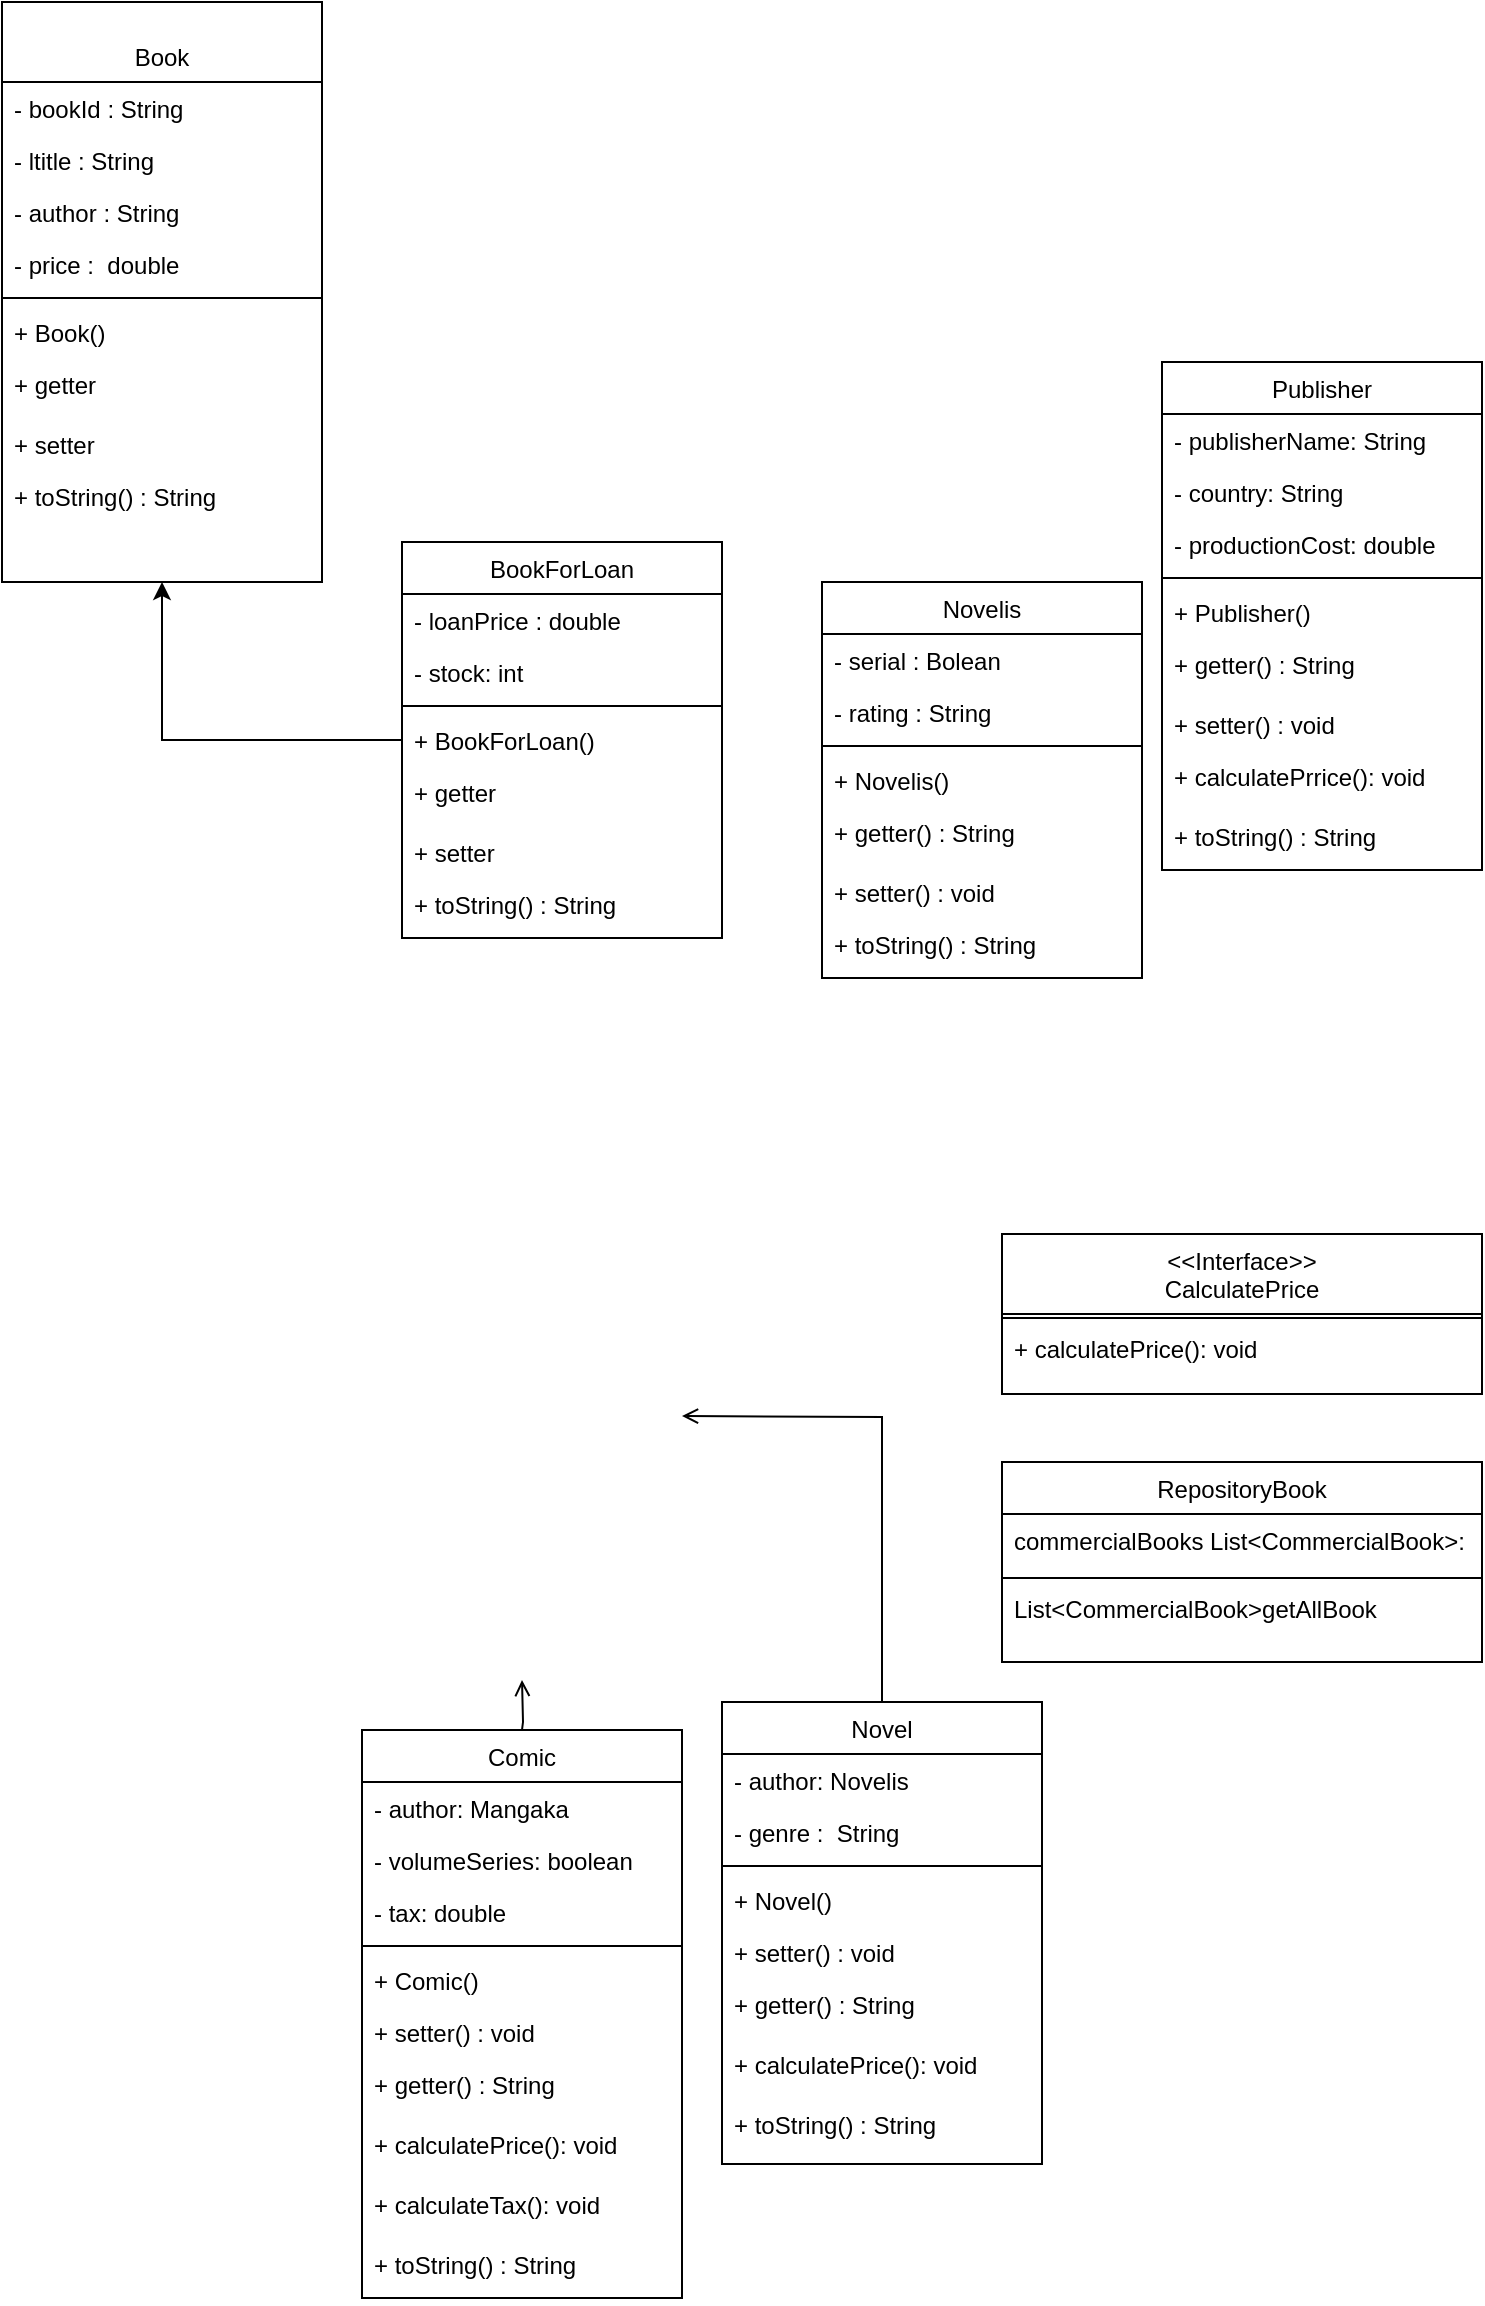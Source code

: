 <mxfile version="13.9.9" type="device"><diagram id="C5RBs43oDa-KdzZeNtuy" name="Page-1"><mxGraphModel dx="588" dy="341" grid="1" gridSize="10" guides="1" tooltips="1" connect="1" arrows="1" fold="1" page="1" pageScale="1" pageWidth="827" pageHeight="1169" math="0" shadow="0"><root><mxCell id="WIyWlLk6GJQsqaUBKTNV-0"/><mxCell id="WIyWlLk6GJQsqaUBKTNV-1" parent="WIyWlLk6GJQsqaUBKTNV-0"/><mxCell id="zkfFHV4jXpPFQw0GAbJ--0" value="&#10;Book&#10;" style="swimlane;fontStyle=0;align=center;verticalAlign=top;childLayout=stackLayout;horizontal=1;startSize=40;horizontalStack=0;resizeParent=1;resizeLast=0;collapsible=1;marginBottom=0;rounded=0;shadow=0;strokeWidth=1;" parent="WIyWlLk6GJQsqaUBKTNV-1" vertex="1"><mxGeometry x="60" y="10" width="160" height="290" as="geometry"><mxRectangle x="230" y="140" width="160" height="26" as="alternateBounds"/></mxGeometry></mxCell><mxCell id="zkfFHV4jXpPFQw0GAbJ--1" value="- bookId : String" style="text;align=left;verticalAlign=top;spacingLeft=4;spacingRight=4;overflow=hidden;rotatable=0;points=[[0,0.5],[1,0.5]];portConstraint=eastwest;" parent="zkfFHV4jXpPFQw0GAbJ--0" vertex="1"><mxGeometry y="40" width="160" height="26" as="geometry"/></mxCell><mxCell id="zkfFHV4jXpPFQw0GAbJ--2" value="- ltitle : String" style="text;align=left;verticalAlign=top;spacingLeft=4;spacingRight=4;overflow=hidden;rotatable=0;points=[[0,0.5],[1,0.5]];portConstraint=eastwest;rounded=0;shadow=0;html=0;" parent="zkfFHV4jXpPFQw0GAbJ--0" vertex="1"><mxGeometry y="66" width="160" height="26" as="geometry"/></mxCell><mxCell id="zkfFHV4jXpPFQw0GAbJ--3" value="- author : String" style="text;align=left;verticalAlign=top;spacingLeft=4;spacingRight=4;overflow=hidden;rotatable=0;points=[[0,0.5],[1,0.5]];portConstraint=eastwest;rounded=0;shadow=0;html=0;" parent="zkfFHV4jXpPFQw0GAbJ--0" vertex="1"><mxGeometry y="92" width="160" height="26" as="geometry"/></mxCell><mxCell id="FQg5Q1cOkuZpACxGV6JW-0" value="- price :  double" style="text;align=left;verticalAlign=top;spacingLeft=4;spacingRight=4;overflow=hidden;rotatable=0;points=[[0,0.5],[1,0.5]];portConstraint=eastwest;rounded=0;shadow=0;html=0;" parent="zkfFHV4jXpPFQw0GAbJ--0" vertex="1"><mxGeometry y="118" width="160" height="26" as="geometry"/></mxCell><mxCell id="zkfFHV4jXpPFQw0GAbJ--4" value="" style="line;html=1;strokeWidth=1;align=left;verticalAlign=middle;spacingTop=-1;spacingLeft=3;spacingRight=3;rotatable=0;labelPosition=right;points=[];portConstraint=eastwest;" parent="zkfFHV4jXpPFQw0GAbJ--0" vertex="1"><mxGeometry y="144" width="160" height="8" as="geometry"/></mxCell><mxCell id="zkfFHV4jXpPFQw0GAbJ--5" value="+ Book()" style="text;align=left;verticalAlign=top;spacingLeft=4;spacingRight=4;overflow=hidden;rotatable=0;points=[[0,0.5],[1,0.5]];portConstraint=eastwest;" parent="zkfFHV4jXpPFQw0GAbJ--0" vertex="1"><mxGeometry y="152" width="160" height="26" as="geometry"/></mxCell><mxCell id="FQg5Q1cOkuZpACxGV6JW-2" value="+ getter" style="text;align=left;verticalAlign=top;spacingLeft=4;spacingRight=4;overflow=hidden;rotatable=0;points=[[0,0.5],[1,0.5]];portConstraint=eastwest;" parent="zkfFHV4jXpPFQw0GAbJ--0" vertex="1"><mxGeometry y="178" width="160" height="30" as="geometry"/></mxCell><mxCell id="FQg5Q1cOkuZpACxGV6JW-1" value="+ setter" style="text;align=left;verticalAlign=top;spacingLeft=4;spacingRight=4;overflow=hidden;rotatable=0;points=[[0,0.5],[1,0.5]];portConstraint=eastwest;" parent="zkfFHV4jXpPFQw0GAbJ--0" vertex="1"><mxGeometry y="208" width="160" height="26" as="geometry"/></mxCell><mxCell id="FQg5Q1cOkuZpACxGV6JW-3" value="+ toString() : String" style="text;align=left;verticalAlign=top;spacingLeft=4;spacingRight=4;overflow=hidden;rotatable=0;points=[[0,0.5],[1,0.5]];portConstraint=eastwest;" parent="zkfFHV4jXpPFQw0GAbJ--0" vertex="1"><mxGeometry y="234" width="160" height="30" as="geometry"/></mxCell><mxCell id="H35EbnX_3jbPwQ7uLqeX-24" style="edgeStyle=orthogonalEdgeStyle;rounded=0;orthogonalLoop=1;jettySize=auto;html=1;entryX=0.5;entryY=1;entryDx=0;entryDy=0;" edge="1" parent="WIyWlLk6GJQsqaUBKTNV-1" source="FQg5Q1cOkuZpACxGV6JW-4" target="zkfFHV4jXpPFQw0GAbJ--0"><mxGeometry relative="1" as="geometry"><mxPoint x="223.04" y="246.002" as="targetPoint"/></mxGeometry></mxCell><mxCell id="FQg5Q1cOkuZpACxGV6JW-4" value="BookForLoan" style="swimlane;fontStyle=0;align=center;verticalAlign=top;childLayout=stackLayout;horizontal=1;startSize=26;horizontalStack=0;resizeParent=1;resizeLast=0;collapsible=1;marginBottom=0;rounded=0;shadow=0;strokeWidth=1;" parent="WIyWlLk6GJQsqaUBKTNV-1" vertex="1"><mxGeometry x="260" y="280" width="160" height="198" as="geometry"><mxRectangle x="230" y="140" width="160" height="26" as="alternateBounds"/></mxGeometry></mxCell><mxCell id="H35EbnX_3jbPwQ7uLqeX-40" value="- loanPrice : double" style="text;align=left;verticalAlign=top;spacingLeft=4;spacingRight=4;overflow=hidden;rotatable=0;points=[[0,0.5],[1,0.5]];portConstraint=eastwest;" vertex="1" parent="FQg5Q1cOkuZpACxGV6JW-4"><mxGeometry y="26" width="160" height="26" as="geometry"/></mxCell><mxCell id="H35EbnX_3jbPwQ7uLqeX-41" value="- stock: int" style="text;align=left;verticalAlign=top;spacingLeft=4;spacingRight=4;overflow=hidden;rotatable=0;points=[[0,0.5],[1,0.5]];portConstraint=eastwest;" vertex="1" parent="FQg5Q1cOkuZpACxGV6JW-4"><mxGeometry y="52" width="160" height="26" as="geometry"/></mxCell><mxCell id="FQg5Q1cOkuZpACxGV6JW-9" value="" style="line;html=1;strokeWidth=1;align=left;verticalAlign=middle;spacingTop=-1;spacingLeft=3;spacingRight=3;rotatable=0;labelPosition=right;points=[];portConstraint=eastwest;" parent="FQg5Q1cOkuZpACxGV6JW-4" vertex="1"><mxGeometry y="78" width="160" height="8" as="geometry"/></mxCell><mxCell id="FQg5Q1cOkuZpACxGV6JW-10" value="+ BookForLoan()" style="text;align=left;verticalAlign=top;spacingLeft=4;spacingRight=4;overflow=hidden;rotatable=0;points=[[0,0.5],[1,0.5]];portConstraint=eastwest;" parent="FQg5Q1cOkuZpACxGV6JW-4" vertex="1"><mxGeometry y="86" width="160" height="26" as="geometry"/></mxCell><mxCell id="H35EbnX_3jbPwQ7uLqeX-21" value="+ getter" style="text;align=left;verticalAlign=top;spacingLeft=4;spacingRight=4;overflow=hidden;rotatable=0;points=[[0,0.5],[1,0.5]];portConstraint=eastwest;" vertex="1" parent="FQg5Q1cOkuZpACxGV6JW-4"><mxGeometry y="112" width="160" height="30" as="geometry"/></mxCell><mxCell id="H35EbnX_3jbPwQ7uLqeX-22" value="+ setter" style="text;align=left;verticalAlign=top;spacingLeft=4;spacingRight=4;overflow=hidden;rotatable=0;points=[[0,0.5],[1,0.5]];portConstraint=eastwest;" vertex="1" parent="FQg5Q1cOkuZpACxGV6JW-4"><mxGeometry y="142" width="160" height="26" as="geometry"/></mxCell><mxCell id="FQg5Q1cOkuZpACxGV6JW-13" value="+ toString() : String" style="text;align=left;verticalAlign=top;spacingLeft=4;spacingRight=4;overflow=hidden;rotatable=0;points=[[0,0.5],[1,0.5]];portConstraint=eastwest;" parent="FQg5Q1cOkuZpACxGV6JW-4" vertex="1"><mxGeometry y="168" width="160" height="30" as="geometry"/></mxCell><mxCell id="FQg5Q1cOkuZpACxGV6JW-24" value="Novelis" style="swimlane;fontStyle=0;align=center;verticalAlign=top;childLayout=stackLayout;horizontal=1;startSize=26;horizontalStack=0;resizeParent=1;resizeLast=0;collapsible=1;marginBottom=0;rounded=0;shadow=0;strokeWidth=1;" parent="WIyWlLk6GJQsqaUBKTNV-1" vertex="1"><mxGeometry x="470" y="300" width="160" height="198" as="geometry"><mxRectangle x="230" y="140" width="160" height="26" as="alternateBounds"/></mxGeometry></mxCell><mxCell id="nAmpYLz-utX4xb49w0z8-2" value="- serial : Bolean" style="text;align=left;verticalAlign=top;spacingLeft=4;spacingRight=4;overflow=hidden;rotatable=0;points=[[0,0.5],[1,0.5]];portConstraint=eastwest;rounded=0;shadow=0;html=0;" parent="FQg5Q1cOkuZpACxGV6JW-24" vertex="1"><mxGeometry y="26" width="160" height="26" as="geometry"/></mxCell><mxCell id="nAmpYLz-utX4xb49w0z8-3" value="- rating : String" style="text;align=left;verticalAlign=top;spacingLeft=4;spacingRight=4;overflow=hidden;rotatable=0;points=[[0,0.5],[1,0.5]];portConstraint=eastwest;rounded=0;shadow=0;html=0;" parent="FQg5Q1cOkuZpACxGV6JW-24" vertex="1"><mxGeometry y="52" width="160" height="26" as="geometry"/></mxCell><mxCell id="FQg5Q1cOkuZpACxGV6JW-29" value="" style="line;html=1;strokeWidth=1;align=left;verticalAlign=middle;spacingTop=-1;spacingLeft=3;spacingRight=3;rotatable=0;labelPosition=right;points=[];portConstraint=eastwest;" parent="FQg5Q1cOkuZpACxGV6JW-24" vertex="1"><mxGeometry y="78" width="160" height="8" as="geometry"/></mxCell><mxCell id="FQg5Q1cOkuZpACxGV6JW-30" value="+ Novelis()" style="text;align=left;verticalAlign=top;spacingLeft=4;spacingRight=4;overflow=hidden;rotatable=0;points=[[0,0.5],[1,0.5]];portConstraint=eastwest;" parent="FQg5Q1cOkuZpACxGV6JW-24" vertex="1"><mxGeometry y="86" width="160" height="26" as="geometry"/></mxCell><mxCell id="H35EbnX_3jbPwQ7uLqeX-25" value="+ getter() : String" style="text;align=left;verticalAlign=top;spacingLeft=4;spacingRight=4;overflow=hidden;rotatable=0;points=[[0,0.5],[1,0.5]];portConstraint=eastwest;" vertex="1" parent="FQg5Q1cOkuZpACxGV6JW-24"><mxGeometry y="112" width="160" height="30" as="geometry"/></mxCell><mxCell id="H35EbnX_3jbPwQ7uLqeX-26" value="+ setter() : void" style="text;align=left;verticalAlign=top;spacingLeft=4;spacingRight=4;overflow=hidden;rotatable=0;points=[[0,0.5],[1,0.5]];portConstraint=eastwest;" vertex="1" parent="FQg5Q1cOkuZpACxGV6JW-24"><mxGeometry y="142" width="160" height="26" as="geometry"/></mxCell><mxCell id="FQg5Q1cOkuZpACxGV6JW-33" value="+ toString() : String" style="text;align=left;verticalAlign=top;spacingLeft=4;spacingRight=4;overflow=hidden;rotatable=0;points=[[0,0.5],[1,0.5]];portConstraint=eastwest;" parent="FQg5Q1cOkuZpACxGV6JW-24" vertex="1"><mxGeometry y="168" width="160" height="30" as="geometry"/></mxCell><mxCell id="nAmpYLz-utX4xb49w0z8-66" style="edgeStyle=orthogonalEdgeStyle;rounded=0;orthogonalLoop=1;jettySize=auto;html=1;startArrow=open;startFill=0;endArrow=none;endFill=0;" parent="WIyWlLk6GJQsqaUBKTNV-1" target="nAmpYLz-utX4xb49w0z8-37" edge="1"><mxGeometry relative="1" as="geometry"><mxPoint x="320" y="849" as="sourcePoint"/></mxGeometry></mxCell><mxCell id="nAmpYLz-utX4xb49w0z8-69" style="edgeStyle=orthogonalEdgeStyle;rounded=0;orthogonalLoop=1;jettySize=auto;html=1;startArrow=open;startFill=0;endArrow=none;endFill=0;" parent="WIyWlLk6GJQsqaUBKTNV-1" target="nAmpYLz-utX4xb49w0z8-47" edge="1"><mxGeometry relative="1" as="geometry"><mxPoint x="400" y="717" as="sourcePoint"/></mxGeometry></mxCell><mxCell id="nAmpYLz-utX4xb49w0z8-37" value="Comic" style="swimlane;fontStyle=0;align=center;verticalAlign=top;childLayout=stackLayout;horizontal=1;startSize=26;horizontalStack=0;resizeParent=1;resizeLast=0;collapsible=1;marginBottom=0;rounded=0;shadow=0;strokeWidth=1;" parent="WIyWlLk6GJQsqaUBKTNV-1" vertex="1"><mxGeometry x="240" y="874" width="160" height="284" as="geometry"><mxRectangle x="230" y="140" width="160" height="26" as="alternateBounds"/></mxGeometry></mxCell><mxCell id="nAmpYLz-utX4xb49w0z8-59" value="- author: Mangaka" style="text;align=left;verticalAlign=top;spacingLeft=4;spacingRight=4;overflow=hidden;rotatable=0;points=[[0,0.5],[1,0.5]];portConstraint=eastwest;rounded=0;shadow=0;html=0;" parent="nAmpYLz-utX4xb49w0z8-37" vertex="1"><mxGeometry y="26" width="160" height="26" as="geometry"/></mxCell><mxCell id="nAmpYLz-utX4xb49w0z8-61" value="- volumeSeries: boolean" style="text;align=left;verticalAlign=top;spacingLeft=4;spacingRight=4;overflow=hidden;rotatable=0;points=[[0,0.5],[1,0.5]];portConstraint=eastwest;rounded=0;shadow=0;html=0;" parent="nAmpYLz-utX4xb49w0z8-37" vertex="1"><mxGeometry y="52" width="160" height="26" as="geometry"/></mxCell><mxCell id="nAmpYLz-utX4xb49w0z8-62" value="- tax: double" style="text;align=left;verticalAlign=top;spacingLeft=4;spacingRight=4;overflow=hidden;rotatable=0;points=[[0,0.5],[1,0.5]];portConstraint=eastwest;rounded=0;shadow=0;html=0;" parent="nAmpYLz-utX4xb49w0z8-37" vertex="1"><mxGeometry y="78" width="160" height="26" as="geometry"/></mxCell><mxCell id="nAmpYLz-utX4xb49w0z8-42" value="" style="line;html=1;strokeWidth=1;align=left;verticalAlign=middle;spacingTop=-1;spacingLeft=3;spacingRight=3;rotatable=0;labelPosition=right;points=[];portConstraint=eastwest;" parent="nAmpYLz-utX4xb49w0z8-37" vertex="1"><mxGeometry y="104" width="160" height="8" as="geometry"/></mxCell><mxCell id="nAmpYLz-utX4xb49w0z8-43" value="+ Comic()" style="text;align=left;verticalAlign=top;spacingLeft=4;spacingRight=4;overflow=hidden;rotatable=0;points=[[0,0.5],[1,0.5]];portConstraint=eastwest;" parent="nAmpYLz-utX4xb49w0z8-37" vertex="1"><mxGeometry y="112" width="160" height="26" as="geometry"/></mxCell><mxCell id="H35EbnX_3jbPwQ7uLqeX-32" value="+ setter() : void" style="text;align=left;verticalAlign=top;spacingLeft=4;spacingRight=4;overflow=hidden;rotatable=0;points=[[0,0.5],[1,0.5]];portConstraint=eastwest;" vertex="1" parent="nAmpYLz-utX4xb49w0z8-37"><mxGeometry y="138" width="160" height="26" as="geometry"/></mxCell><mxCell id="H35EbnX_3jbPwQ7uLqeX-33" value="+ getter() : String" style="text;align=left;verticalAlign=top;spacingLeft=4;spacingRight=4;overflow=hidden;rotatable=0;points=[[0,0.5],[1,0.5]];portConstraint=eastwest;" vertex="1" parent="nAmpYLz-utX4xb49w0z8-37"><mxGeometry y="164" width="160" height="30" as="geometry"/></mxCell><mxCell id="H35EbnX_3jbPwQ7uLqeX-14" value="+ calculatePrice(): void" style="text;align=left;verticalAlign=top;spacingLeft=4;spacingRight=4;overflow=hidden;rotatable=0;points=[[0,0.5],[1,0.5]];portConstraint=eastwest;" vertex="1" parent="nAmpYLz-utX4xb49w0z8-37"><mxGeometry y="194" width="160" height="30" as="geometry"/></mxCell><mxCell id="H35EbnX_3jbPwQ7uLqeX-39" value="+ calculateTax(): void" style="text;align=left;verticalAlign=top;spacingLeft=4;spacingRight=4;overflow=hidden;rotatable=0;points=[[0,0.5],[1,0.5]];portConstraint=eastwest;" vertex="1" parent="nAmpYLz-utX4xb49w0z8-37"><mxGeometry y="224" width="160" height="30" as="geometry"/></mxCell><mxCell id="nAmpYLz-utX4xb49w0z8-46" value="+ toString() : String" style="text;align=left;verticalAlign=top;spacingLeft=4;spacingRight=4;overflow=hidden;rotatable=0;points=[[0,0.5],[1,0.5]];portConstraint=eastwest;" parent="nAmpYLz-utX4xb49w0z8-37" vertex="1"><mxGeometry y="254" width="160" height="30" as="geometry"/></mxCell><mxCell id="nAmpYLz-utX4xb49w0z8-47" value="Novel" style="swimlane;fontStyle=0;align=center;verticalAlign=top;childLayout=stackLayout;horizontal=1;startSize=26;horizontalStack=0;resizeParent=1;resizeLast=0;collapsible=1;marginBottom=0;rounded=0;shadow=0;strokeWidth=1;" parent="WIyWlLk6GJQsqaUBKTNV-1" vertex="1"><mxGeometry x="420" y="860" width="160" height="231" as="geometry"><mxRectangle x="230" y="140" width="160" height="26" as="alternateBounds"/></mxGeometry></mxCell><mxCell id="nAmpYLz-utX4xb49w0z8-60" value="- author: Novelis" style="text;align=left;verticalAlign=top;spacingLeft=4;spacingRight=4;overflow=hidden;rotatable=0;points=[[0,0.5],[1,0.5]];portConstraint=eastwest;rounded=0;shadow=0;html=0;" parent="nAmpYLz-utX4xb49w0z8-47" vertex="1"><mxGeometry y="26" width="160" height="26" as="geometry"/></mxCell><mxCell id="nAmpYLz-utX4xb49w0z8-63" value="- genre :  String" style="text;align=left;verticalAlign=top;spacingLeft=4;spacingRight=4;overflow=hidden;rotatable=0;points=[[0,0.5],[1,0.5]];portConstraint=eastwest;rounded=0;shadow=0;html=0;" parent="nAmpYLz-utX4xb49w0z8-47" vertex="1"><mxGeometry y="52" width="160" height="26" as="geometry"/></mxCell><mxCell id="nAmpYLz-utX4xb49w0z8-52" value="" style="line;html=1;strokeWidth=1;align=left;verticalAlign=middle;spacingTop=-1;spacingLeft=3;spacingRight=3;rotatable=0;labelPosition=right;points=[];portConstraint=eastwest;" parent="nAmpYLz-utX4xb49w0z8-47" vertex="1"><mxGeometry y="78" width="160" height="8" as="geometry"/></mxCell><mxCell id="nAmpYLz-utX4xb49w0z8-53" value="+ Novel()" style="text;align=left;verticalAlign=top;spacingLeft=4;spacingRight=4;overflow=hidden;rotatable=0;points=[[0,0.5],[1,0.5]];portConstraint=eastwest;" parent="nAmpYLz-utX4xb49w0z8-47" vertex="1"><mxGeometry y="86" width="160" height="26" as="geometry"/></mxCell><mxCell id="H35EbnX_3jbPwQ7uLqeX-34" value="+ setter() : void" style="text;align=left;verticalAlign=top;spacingLeft=4;spacingRight=4;overflow=hidden;rotatable=0;points=[[0,0.5],[1,0.5]];portConstraint=eastwest;" vertex="1" parent="nAmpYLz-utX4xb49w0z8-47"><mxGeometry y="112" width="160" height="26" as="geometry"/></mxCell><mxCell id="H35EbnX_3jbPwQ7uLqeX-35" value="+ getter() : String" style="text;align=left;verticalAlign=top;spacingLeft=4;spacingRight=4;overflow=hidden;rotatable=0;points=[[0,0.5],[1,0.5]];portConstraint=eastwest;" vertex="1" parent="nAmpYLz-utX4xb49w0z8-47"><mxGeometry y="138" width="160" height="30" as="geometry"/></mxCell><mxCell id="H35EbnX_3jbPwQ7uLqeX-15" value="+ calculatePrice(): void" style="text;align=left;verticalAlign=top;spacingLeft=4;spacingRight=4;overflow=hidden;rotatable=0;points=[[0,0.5],[1,0.5]];portConstraint=eastwest;" vertex="1" parent="nAmpYLz-utX4xb49w0z8-47"><mxGeometry y="168" width="160" height="30" as="geometry"/></mxCell><mxCell id="nAmpYLz-utX4xb49w0z8-56" value="+ toString() : String" style="text;align=left;verticalAlign=top;spacingLeft=4;spacingRight=4;overflow=hidden;rotatable=0;points=[[0,0.5],[1,0.5]];portConstraint=eastwest;" parent="nAmpYLz-utX4xb49w0z8-47" vertex="1"><mxGeometry y="198" width="160" height="30" as="geometry"/></mxCell><mxCell id="nAmpYLz-utX4xb49w0z8-70" value="Publisher" style="swimlane;fontStyle=0;align=center;verticalAlign=top;childLayout=stackLayout;horizontal=1;startSize=26;horizontalStack=0;resizeParent=1;resizeLast=0;collapsible=1;marginBottom=0;rounded=0;shadow=0;strokeWidth=1;" parent="WIyWlLk6GJQsqaUBKTNV-1" vertex="1"><mxGeometry x="640" y="190" width="160" height="254" as="geometry"><mxRectangle x="230" y="140" width="160" height="26" as="alternateBounds"/></mxGeometry></mxCell><mxCell id="nAmpYLz-utX4xb49w0z8-71" value="- publisherName: String" style="text;align=left;verticalAlign=top;spacingLeft=4;spacingRight=4;overflow=hidden;rotatable=0;points=[[0,0.5],[1,0.5]];portConstraint=eastwest;" parent="nAmpYLz-utX4xb49w0z8-70" vertex="1"><mxGeometry y="26" width="160" height="26" as="geometry"/></mxCell><mxCell id="nAmpYLz-utX4xb49w0z8-72" value="- country: String" style="text;align=left;verticalAlign=top;spacingLeft=4;spacingRight=4;overflow=hidden;rotatable=0;points=[[0,0.5],[1,0.5]];portConstraint=eastwest;rounded=0;shadow=0;html=0;" parent="nAmpYLz-utX4xb49w0z8-70" vertex="1"><mxGeometry y="52" width="160" height="26" as="geometry"/></mxCell><mxCell id="nAmpYLz-utX4xb49w0z8-73" value="- productionCost: double" style="text;align=left;verticalAlign=top;spacingLeft=4;spacingRight=4;overflow=hidden;rotatable=0;points=[[0,0.5],[1,0.5]];portConstraint=eastwest;rounded=0;shadow=0;html=0;" parent="nAmpYLz-utX4xb49w0z8-70" vertex="1"><mxGeometry y="78" width="160" height="26" as="geometry"/></mxCell><mxCell id="nAmpYLz-utX4xb49w0z8-76" value="" style="line;html=1;strokeWidth=1;align=left;verticalAlign=middle;spacingTop=-1;spacingLeft=3;spacingRight=3;rotatable=0;labelPosition=right;points=[];portConstraint=eastwest;" parent="nAmpYLz-utX4xb49w0z8-70" vertex="1"><mxGeometry y="104" width="160" height="8" as="geometry"/></mxCell><mxCell id="nAmpYLz-utX4xb49w0z8-77" value="+ Publisher()" style="text;align=left;verticalAlign=top;spacingLeft=4;spacingRight=4;overflow=hidden;rotatable=0;points=[[0,0.5],[1,0.5]];portConstraint=eastwest;" parent="nAmpYLz-utX4xb49w0z8-70" vertex="1"><mxGeometry y="112" width="160" height="26" as="geometry"/></mxCell><mxCell id="H35EbnX_3jbPwQ7uLqeX-37" value="+ getter() : String" style="text;align=left;verticalAlign=top;spacingLeft=4;spacingRight=4;overflow=hidden;rotatable=0;points=[[0,0.5],[1,0.5]];portConstraint=eastwest;" vertex="1" parent="nAmpYLz-utX4xb49w0z8-70"><mxGeometry y="138" width="160" height="30" as="geometry"/></mxCell><mxCell id="H35EbnX_3jbPwQ7uLqeX-36" value="+ setter() : void" style="text;align=left;verticalAlign=top;spacingLeft=4;spacingRight=4;overflow=hidden;rotatable=0;points=[[0,0.5],[1,0.5]];portConstraint=eastwest;" vertex="1" parent="nAmpYLz-utX4xb49w0z8-70"><mxGeometry y="168" width="160" height="26" as="geometry"/></mxCell><mxCell id="H35EbnX_3jbPwQ7uLqeX-16" value="+ calculatePrrice(): void" style="text;align=left;verticalAlign=top;spacingLeft=4;spacingRight=4;overflow=hidden;rotatable=0;points=[[0,0.5],[1,0.5]];portConstraint=eastwest;" vertex="1" parent="nAmpYLz-utX4xb49w0z8-70"><mxGeometry y="194" width="160" height="30" as="geometry"/></mxCell><mxCell id="nAmpYLz-utX4xb49w0z8-80" value="+ toString() : String" style="text;align=left;verticalAlign=top;spacingLeft=4;spacingRight=4;overflow=hidden;rotatable=0;points=[[0,0.5],[1,0.5]];portConstraint=eastwest;" parent="nAmpYLz-utX4xb49w0z8-70" vertex="1"><mxGeometry y="224" width="160" height="30" as="geometry"/></mxCell><mxCell id="nAmpYLz-utX4xb49w0z8-81" value="RepositoryBook" style="swimlane;fontStyle=0;align=center;verticalAlign=top;childLayout=stackLayout;horizontal=1;startSize=26;horizontalStack=0;resizeParent=1;resizeLast=0;collapsible=1;marginBottom=0;rounded=0;shadow=0;strokeWidth=1;" parent="WIyWlLk6GJQsqaUBKTNV-1" vertex="1"><mxGeometry x="560" y="740" width="240" height="100" as="geometry"><mxRectangle x="230" y="140" width="160" height="26" as="alternateBounds"/></mxGeometry></mxCell><mxCell id="nAmpYLz-utX4xb49w0z8-90" value="commercialBooks List&lt;CommercialBook&gt;:" style="text;align=left;verticalAlign=top;spacingLeft=4;spacingRight=4;overflow=hidden;rotatable=0;points=[[0,0.5],[1,0.5]];portConstraint=eastwest;" parent="nAmpYLz-utX4xb49w0z8-81" vertex="1"><mxGeometry y="26" width="240" height="30" as="geometry"/></mxCell><mxCell id="nAmpYLz-utX4xb49w0z8-85" value="" style="line;html=1;strokeWidth=1;align=left;verticalAlign=middle;spacingTop=-1;spacingLeft=3;spacingRight=3;rotatable=0;labelPosition=right;points=[];portConstraint=eastwest;" parent="nAmpYLz-utX4xb49w0z8-81" vertex="1"><mxGeometry y="56" width="240" height="4" as="geometry"/></mxCell><mxCell id="nAmpYLz-utX4xb49w0z8-86" value="List&lt;CommercialBook&gt;getAllBook" style="text;align=left;verticalAlign=top;spacingLeft=4;spacingRight=4;overflow=hidden;rotatable=0;points=[[0,0.5],[1,0.5]];portConstraint=eastwest;" parent="nAmpYLz-utX4xb49w0z8-81" vertex="1"><mxGeometry y="60" width="240" height="26" as="geometry"/></mxCell><mxCell id="H35EbnX_3jbPwQ7uLqeX-6" value="&lt;&lt;Interface&gt;&gt;&#10;CalculatePrice" style="swimlane;fontStyle=0;align=center;verticalAlign=top;childLayout=stackLayout;horizontal=1;startSize=40;horizontalStack=0;resizeParent=1;resizeLast=0;collapsible=1;marginBottom=0;rounded=0;shadow=0;strokeWidth=1;" vertex="1" parent="WIyWlLk6GJQsqaUBKTNV-1"><mxGeometry x="560" y="626" width="240" height="80" as="geometry"><mxRectangle x="230" y="140" width="160" height="26" as="alternateBounds"/></mxGeometry></mxCell><mxCell id="H35EbnX_3jbPwQ7uLqeX-8" value="" style="line;html=1;strokeWidth=1;align=left;verticalAlign=middle;spacingTop=-1;spacingLeft=3;spacingRight=3;rotatable=0;labelPosition=right;points=[];portConstraint=eastwest;" vertex="1" parent="H35EbnX_3jbPwQ7uLqeX-6"><mxGeometry y="40" width="240" height="4" as="geometry"/></mxCell><mxCell id="H35EbnX_3jbPwQ7uLqeX-11" value="+ calculatePrice(): void" style="text;align=left;verticalAlign=top;spacingLeft=4;spacingRight=4;overflow=hidden;rotatable=0;points=[[0,0.5],[1,0.5]];portConstraint=eastwest;" vertex="1" parent="H35EbnX_3jbPwQ7uLqeX-6"><mxGeometry y="44" width="240" height="30" as="geometry"/></mxCell></root></mxGraphModel></diagram></mxfile>